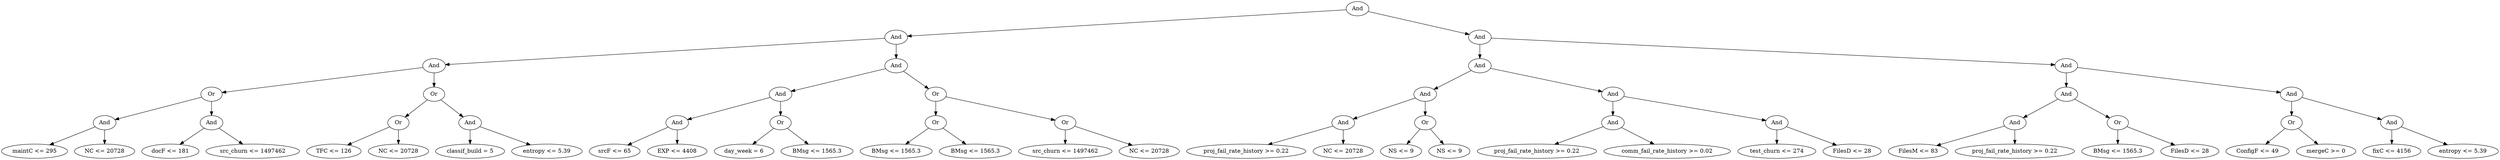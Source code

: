 digraph G {
	graph [bb="0,0,5161.2,396",
		dpi=78
	];
	node [label="\N"];
	1	 [height=0.5,
		label=And,
		pos="2583.6,378",
		width=0.75];
	2	 [height=0.5,
		label=And,
		pos="1862.6,306",
		width=0.75];
	1 -> 2	 [pos="e,1889.4,309.6 2557.1,374.43 2447.2,363.75 2026.8,322.94 1899.4,310.57"];
	3	 [height=0.5,
		label=And,
		pos="3177.6,306",
		width=0.75];
	1 -> 3	 [pos="e,3151,310.14 2610.3,373.86 2705.9,362.59 3031.3,324.25 3141.1,311.31"];
	4	 [height=0.5,
		label=And,
		pos="900.64,234",
		width=0.75];
	2 -> 4	 [pos="e,927.7,236.97 1835.9,303.05 1700.9,293.23 1094.7,249.12 937.79,237.7"];
	5	 [height=0.5,
		label=And,
		pos="1862.6,234",
		width=0.75];
	2 -> 5	 [pos="e,1862.6,252.1 1862.6,287.7 1862.6,279.98 1862.6,270.71 1862.6,262.11"];
	8	 [height=0.5,
		label=Or,
		pos="434.64,162",
		width=0.75];
	4 -> 8	 [pos="e,460.8,166.93 874.59,229.09 796.05,217.29 561.42,182.04 470.86,168.44"];
	9	 [height=0.5,
		label=Or,
		pos="900.64,162",
		width=0.75];
	4 -> 9	 [pos="e,900.64,180.1 900.64,215.7 900.64,207.98 900.64,198.71 900.64,190.11"];
	16	 [height=0.5,
		label=And,
		pos="210.64,90",
		width=0.75];
	8 -> 16	 [pos="e,234.78,98.543 410.67,153.51 370.69,141.02 290.3,115.89 244.54,101.59"];
	17	 [height=0.5,
		label=And,
		pos="434.64,90",
		width=0.75];
	8 -> 17	 [pos="e,434.64,108.1 434.64,143.7 434.64,135.98 434.64,126.71 434.64,118.11"];
	32	 [height=0.5,
		label="maintC <= 295",
		pos="65.644,18",
		width=1.8234];
	16 -> 32	 [pos="e,96.509,33.9 189.25,78.671 167.33,68.091 132.74,51.391 105.72,38.346"];
	33	 [height=0.5,
		label="NC <= 20728",
		pos="210.64,18",
		width=1.6971];
	16 -> 33	 [pos="e,210.64,36.104 210.64,71.697 210.64,63.983 210.64,54.712 210.64,46.112"];
	34	 [height=0.5,
		label="docF <= 181",
		pos="348.64,18",
		width=1.6429];
	17 -> 34	 [pos="e,368.5,35.158 418.06,75.503 406.23,65.872 390.04,52.694 376.27,41.487"];
	35	 [height=0.5,
		label="src_churn <= 1497462",
		pos="519.64,18",
		width=2.5998];
	17 -> 35	 [pos="e,499.41,35.667 451.03,75.503 462.46,66.094 478,53.299 491.4,42.264"];
	18	 [height=0.5,
		label=Or,
		pos="824.64,90",
		width=0.75];
	9 -> 18	 [pos="e,840,105.14 885.26,146.83 874.45,136.87 859.79,123.37 847.59,112.14"];
	19	 [height=0.5,
		label=And,
		pos="975.64,90",
		width=0.75];
	9 -> 19	 [pos="e,960.49,105.14 915.82,146.83 926.5,136.87 940.96,123.37 953,112.14"];
	36	 [height=0.5,
		label="TFC <= 126",
		pos="688.64,18",
		width=1.5887];
	18 -> 36	 [pos="e,717.08,33.637 803.99,78.369 783.34,67.741 751.13,51.162 725.99,38.222"];
	37	 [height=0.5,
		label="NC <= 20728",
		pos="824.64,18",
		width=1.6971];
	18 -> 37	 [pos="e,824.64,36.104 824.64,71.697 824.64,63.983 824.64,54.712 824.64,46.112"];
	38	 [height=0.5,
		label="classif_build = 5",
		pos="975.64,18",
		width=1.9859];
	19 -> 38	 [pos="e,975.64,36.104 975.64,71.697 975.64,63.983 975.64,54.712 975.64,46.112"];
	39	 [height=0.5,
		label="entropy <= 5.39",
		pos="1134.6,18",
		width=1.9318];
	19 -> 39	 [pos="e,1101.1,33.776 997.75,79.267 1021.9,68.623 1061.3,51.303 1091.6,37.956"];
	10	 [height=0.5,
		label=And,
		pos="1622.6,162",
		width=0.75];
	5 -> 10	 [pos="e,1647,170.12 1838.3,225.9 1795.4,213.38 1706,187.32 1656.9,172.99"];
	11	 [height=0.5,
		label=Or,
		pos="1945.6,162",
		width=0.75];
	5 -> 11	 [pos="e,1929.6,176.56 1879,219.17 1891.3,208.85 1908.2,194.58 1921.9,183.01"];
	20	 [height=0.5,
		label=And,
		pos="1405.6,90",
		width=0.75];
	10 -> 20	 [pos="e,1429.5,98.687 1598.6,153.24 1559.8,140.73 1483.3,116.05 1439.2,101.81"];
	21	 [height=0.5,
		label=Or,
		pos="1622.6,90",
		width=0.75];
	10 -> 21	 [pos="e,1622.6,108.1 1622.6,143.7 1622.6,135.98 1622.6,126.71 1622.6,118.11"];
	40	 [height=0.5,
		label="srcF <= 65",
		pos="1274.6,18",
		width=1.4443];
	20 -> 40	 [pos="e,1301.8,33.504 1385.2,78.063 1365.3,67.424 1334.6,51.038 1310.6,38.222"];
	41	 [height=0.5,
		label="EXP <= 4408",
		pos="1405.6,18",
		width=1.6971];
	20 -> 41	 [pos="e,1405.6,36.104 1405.6,71.697 1405.6,63.983 1405.6,54.712 1405.6,46.112"];
	42	 [height=0.5,
		label="day_week = 6",
		pos="1546.6,18",
		width=1.7151];
	21 -> 42	 [pos="e,1564.4,35.354 1607.3,74.834 1597.1,65.462 1583.5,52.955 1571.8,42.155"];
	43	 [height=0.5,
		label="BMsg <= 1565.3",
		pos="1699.6,18",
		width=2.022];
	21 -> 43	 [pos="e,1681.4,35.606 1638.2,74.834 1648.5,65.527 1662.1,53.13 1673.9,42.382"];
	22	 [height=0.5,
		label=Or,
		pos="1945.6,90",
		width=0.75];
	11 -> 22	 [pos="e,1945.6,108.1 1945.6,143.7 1945.6,135.98 1945.6,126.71 1945.6,118.11"];
	23	 [height=0.5,
		label=Or,
		pos="2211.6,90",
		width=0.75];
	11 -> 23	 [pos="e,2186.9,97.517 1970.7,154.41 2018.4,141.85 2122.6,114.43 2177,100.11"];
	44	 [height=0.5,
		label="BMsg <= 1565.3",
		pos="1863.6,18",
		width=2.022];
	22 -> 44	 [pos="e,1883,35.51 1929.4,75.17 1918.4,65.733 1903.5,53.008 1890.7,42.055"];
	45	 [height=0.5,
		label="BMsg <= 1565.3",
		pos="2027.6,18",
		width=2.022];
	22 -> 45	 [pos="e,2008.3,35.51 1961.8,75.17 1972.9,65.733 1987.8,53.008 2000.6,42.055"];
	46	 [height=0.5,
		label="src_churn <= 1497462",
		pos="2211.6,18",
		width=2.5998];
	23 -> 46	 [pos="e,2211.6,36.104 2211.6,71.697 2211.6,63.983 2211.6,54.712 2211.6,46.112"];
	47	 [height=0.5,
		label="NC <= 20728",
		pos="2384.6,18",
		width=1.6971];
	23 -> 47	 [pos="e,2350.1,32.989 2234.3,79.849 2261.1,68.988 2306.5,50.624 2340.4,36.905"];
	6	 [height=0.5,
		label=And,
		pos="3177.6,234",
		width=0.75];
	3 -> 6	 [pos="e,3177.6,252.1 3177.6,287.7 3177.6,279.98 3177.6,270.71 3177.6,262.11"];
	7	 [height=0.5,
		label=And,
		pos="4267.6,234",
		width=0.75];
	3 -> 7	 [pos="e,4240.7,236.73 3204.6,303.27 3352,293.8 4060.2,248.32 4230.7,237.37"];
	12	 [height=0.5,
		label=And,
		pos="2954.6,162",
		width=0.75];
	6 -> 12	 [pos="e,2978.7,170.54 3153.8,225.51 3114,213.02 3033.9,187.89 2988.4,173.59"];
	13	 [height=0.5,
		label=And,
		pos="3318.6,162",
		width=0.75];
	6 -> 13	 [pos="e,3297.4,173.55 3198.8,222.52 3222.5,210.72 3261.4,191.43 3288.4,178.03"];
	24	 [height=0.5,
		label=And,
		pos="2782.6,90",
		width=0.75];
	12 -> 24	 [pos="e,2805.1,100.15 2932.2,151.85 2902.2,139.64 2848.9,117.95 2814.7,104.03"];
	25	 [height=0.5,
		label=Or,
		pos="2954.6,90",
		width=0.75];
	12 -> 25	 [pos="e,2954.6,108.1 2954.6,143.7 2954.6,135.98 2954.6,126.71 2954.6,118.11"];
	48	 [height=0.5,
		label="proj_fail_rate_history >= 0.22",
		pos="2583.6,18",
		width=3.34];
	24 -> 48	 [pos="e,2628.3,34.715 2759,80.695 2729.4,70.257 2677.5,52.019 2637.9,38.071"];
	49	 [height=0.5,
		label="NC <= 20728",
		pos="2782.6,18",
		width=1.6971];
	24 -> 49	 [pos="e,2782.6,36.104 2782.6,71.697 2782.6,63.983 2782.6,54.712 2782.6,46.112"];
	50	 [height=0.5,
		label="NS <= 9",
		pos="2903.6,18",
		width=1.1735];
	25 -> 50	 [pos="e,2915.6,35.467 2943.3,73.465 2937,64.742 2928.9,53.654 2921.7,43.762"];
	51	 [height=0.5,
		label="NS <= 9",
		pos="3005.6,18",
		width=1.1735];
	25 -> 51	 [pos="e,2993.6,35.467 2966,73.465 2972.3,64.742 2980.4,53.654 2987.6,43.762"];
	26	 [height=0.5,
		label=And,
		pos="3318.6,90",
		width=0.75];
	13 -> 26	 [pos="e,3318.6,108.1 3318.6,143.7 3318.6,135.98 3318.6,126.71 3318.6,118.11"];
	27	 [height=0.5,
		label=And,
		pos="3674.6,90",
		width=0.75];
	13 -> 27	 [pos="e,3648.8,96.083 3344.2,155.97 3406.7,143.69 3567,112.17 3638.9,98.037"];
	52	 [height=0.5,
		label="proj_fail_rate_history >= 0.22",
		pos="3185.6,18",
		width=3.34];
	26 -> 52	 [pos="e,3216.8,35.397 3298.2,78.216 3278.9,68.082 3249.6,52.636 3225.7,40.06"];
	53	 [height=0.5,
		label="comm_fail_rate_history >= 0.02",
		pos="3451.6,18",
		width=3.5566];
	26 -> 53	 [pos="e,3420.2,35.53 3339.1,78.216 3358.2,68.161 3387.3,52.875 3411.1,40.352"];
	54	 [height=0.5,
		label="test_churn <= 274",
		pos="3674.6,18",
		width=2.1484];
	27 -> 54	 [pos="e,3674.6,36.104 3674.6,71.697 3674.6,63.983 3674.6,54.712 3674.6,46.112"];
	55	 [height=0.5,
		label="FilesD <= 28",
		pos="3828.6,18",
		width=1.6249];
	27 -> 55	 [pos="e,3797.1,33.32 3696.4,79.119 3720.1,68.339 3758.6,50.84 3788,37.494"];
	14	 [height=0.5,
		label=And,
		pos="4267.6,162",
		width=0.75];
	7 -> 14	 [pos="e,4267.6,180.1 4267.6,215.7 4267.6,207.98 4267.6,198.71 4267.6,190.11"];
	15	 [height=0.5,
		label=And,
		pos="4735.6,162",
		width=0.75];
	7 -> 15	 [pos="e,4709.4,166.93 4293.8,229.09 4372.7,217.29 4608.3,182.04 4699.3,168.44"];
	28	 [height=0.5,
		label=And,
		pos="4162.6,90",
		width=0.75];
	14 -> 28	 [pos="e,4181.3,103.41 4248.9,148.49 4232.4,137.49 4208.2,121.35 4189.6,108.97"];
	29	 [height=0.5,
		label=Or,
		pos="4373.6,90",
		width=0.75];
	14 -> 29	 [pos="e,4355,103.29 4286.1,148.81 4302.8,137.78 4327.6,121.41 4346.5,108.9"];
	56	 [height=0.5,
		label="FilesM <= 83",
		pos="3964.6,18",
		width=1.661];
	28 -> 56	 [pos="e,4001.9,32.185 4139.2,80.695 4107.8,69.621 4051.7,49.768 4011.5,35.573"];
	57	 [height=0.5,
		label="proj_fail_rate_history >= 0.22",
		pos="4162.6,18",
		width=3.34];
	28 -> 57	 [pos="e,4162.6,36.104 4162.6,71.697 4162.6,63.983 4162.6,54.712 4162.6,46.112"];
	58	 [height=0.5,
		label="BMsg <= 1565.3",
		pos="4373.6,18",
		width=2.022];
	29 -> 58	 [pos="e,4373.6,36.104 4373.6,71.697 4373.6,63.983 4373.6,54.712 4373.6,46.112"];
	59	 [height=0.5,
		label="FilesD <= 28",
		pos="4522.6,18",
		width=1.6249];
	29 -> 59	 [pos="e,4492,33.385 4395,78.971 4417.8,68.238 4454.6,50.968 4482.8,37.711"];
	30	 [height=0.5,
		label=Or,
		pos="4735.6,90",
		width=0.75];
	15 -> 30	 [pos="e,4735.6,108.1 4735.6,143.7 4735.6,135.98 4735.6,126.71 4735.6,118.11"];
	31	 [height=0.5,
		label=And,
		pos="4944.6,90",
		width=0.75];
	15 -> 31	 [pos="e,4920.8,98.972 4759.2,153.11 4796.4,140.66 4868.7,116.43 4911.2,102.19"];
	60	 [height=0.5,
		label="ConfigF <= 49",
		pos="4664.6,18",
		width=1.8234];
	30 -> 60	 [pos="e,4681.3,35.448 4720.9,74.496 4711.6,65.255 4699.2,53.072 4688.5,42.475"];
	61	 [height=0.5,
		label="mergeC >= 0",
		pos="4807.6,18",
		width=1.6429];
	30 -> 61	 [pos="e,4790.8,35.354 4750.2,74.834 4759.8,65.551 4772.5,53.193 4783.5,42.464"];
	62	 [height=0.5,
		label="fixC <= 4156",
		pos="4944.6,18",
		width=1.661];
	31 -> 62	 [pos="e,4944.6,36.104 4944.6,71.697 4944.6,63.983 4944.6,54.712 4944.6,46.112"];
	63	 [height=0.5,
		label="entropy <= 5.39",
		pos="5091.6,18",
		width=1.9318];
	31 -> 63	 [pos="e,5059.9,34.098 4966,78.821 4988.1,68.306 5023.1,51.633 5050.6,38.557"];
}
